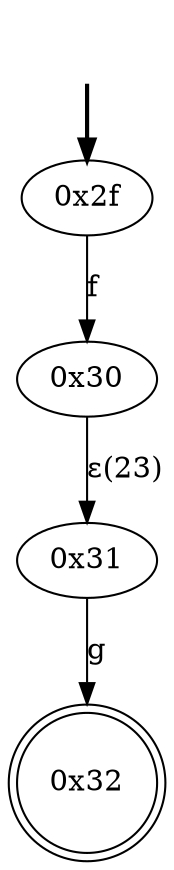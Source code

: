 digraph {
	fake [style=invisible]
	"0x2f" [root=true]
	"0x30"
	"0x31"
	"0x32" [shape=doublecircle]
	fake -> "0x2f" [style=bold]
	"0x2f" -> "0x30" [label=f]
	"0x31" -> "0x32" [label=g]
	"0x30" -> "0x31" [label="ε(23)"]
}
